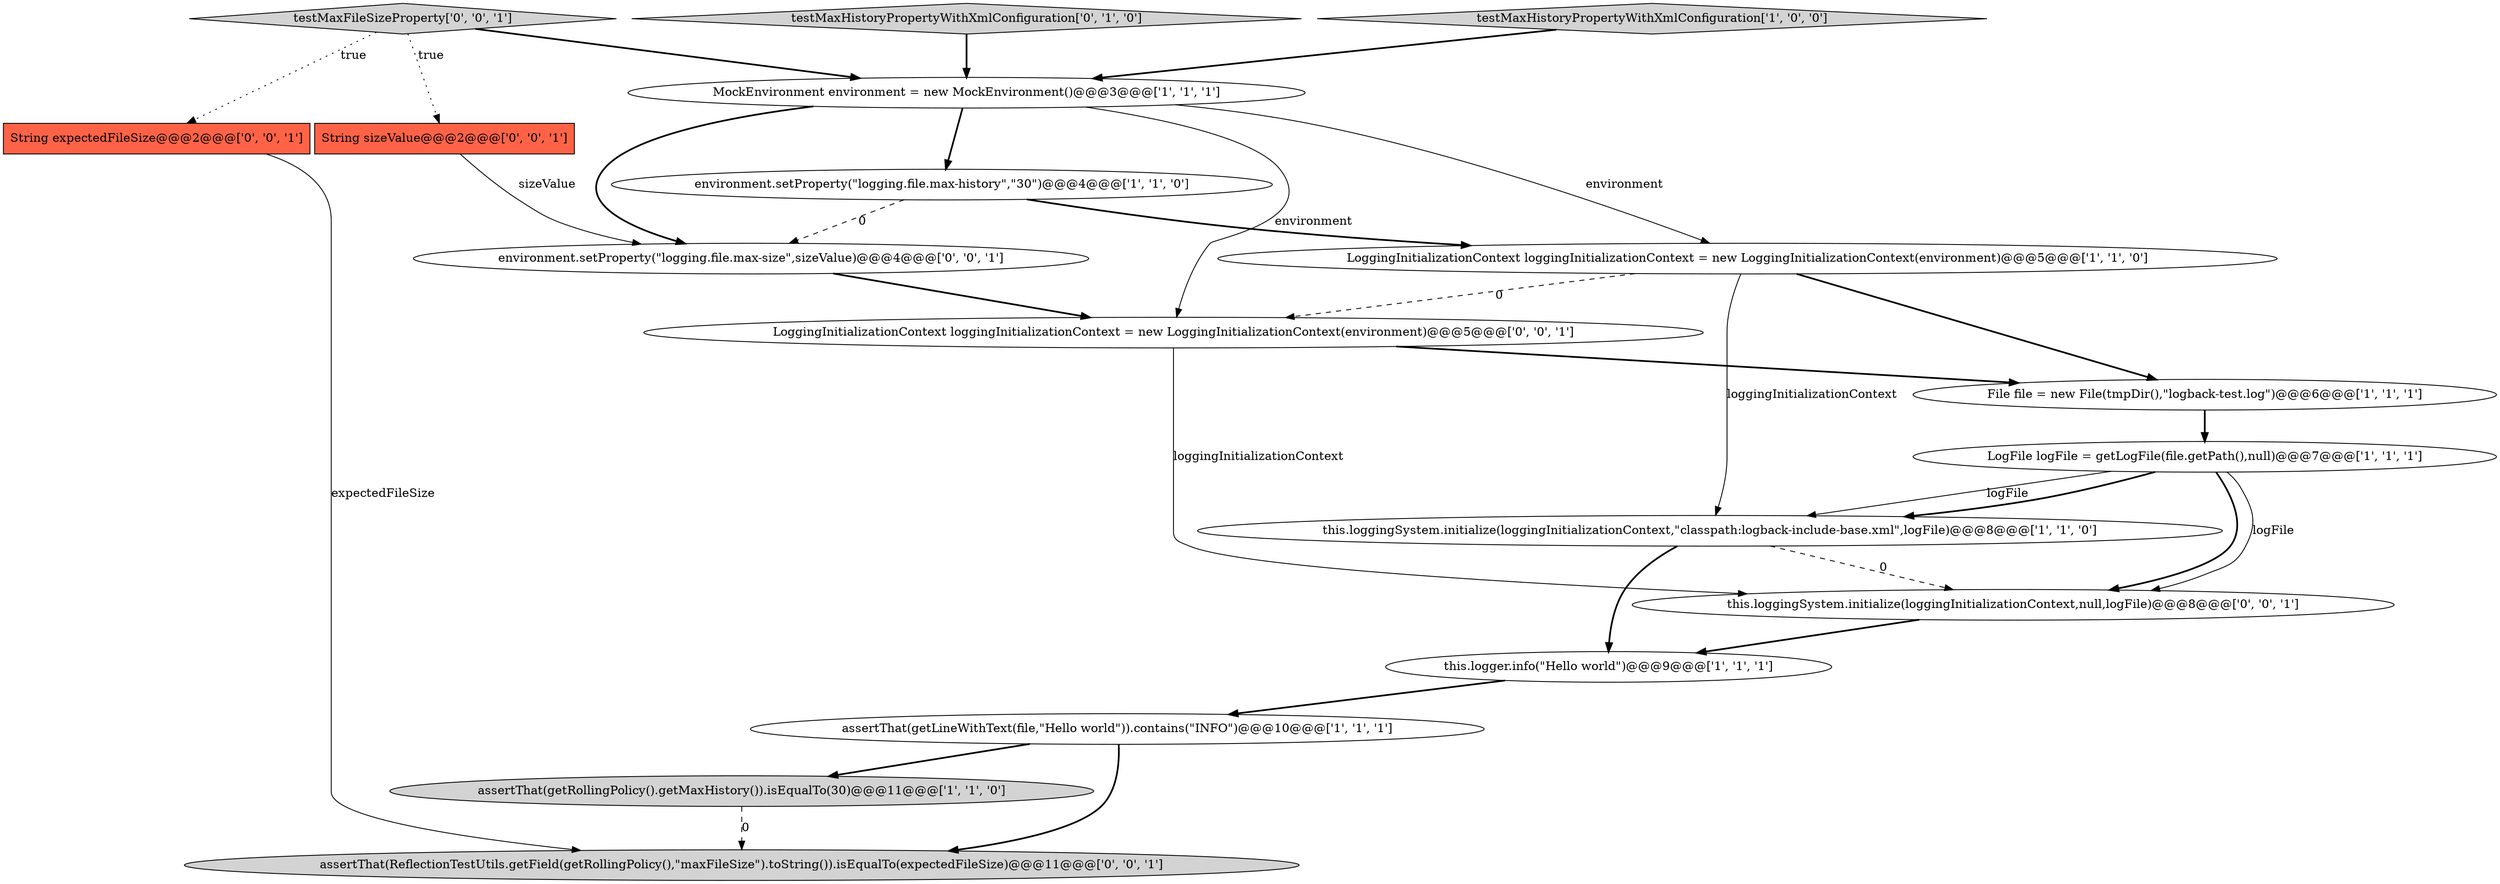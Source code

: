 digraph {
6 [style = filled, label = "LoggingInitializationContext loggingInitializationContext = new LoggingInitializationContext(environment)@@@5@@@['1', '1', '0']", fillcolor = white, shape = ellipse image = "AAA0AAABBB1BBB"];
9 [style = filled, label = "MockEnvironment environment = new MockEnvironment()@@@3@@@['1', '1', '1']", fillcolor = white, shape = ellipse image = "AAA0AAABBB1BBB"];
17 [style = filled, label = "assertThat(ReflectionTestUtils.getField(getRollingPolicy(),\"maxFileSize\").toString()).isEqualTo(expectedFileSize)@@@11@@@['0', '0', '1']", fillcolor = lightgray, shape = ellipse image = "AAA0AAABBB3BBB"];
11 [style = filled, label = "environment.setProperty(\"logging.file.max-size\",sizeValue)@@@4@@@['0', '0', '1']", fillcolor = white, shape = ellipse image = "AAA0AAABBB3BBB"];
7 [style = filled, label = "this.loggingSystem.initialize(loggingInitializationContext,\"classpath:logback-include-base.xml\",logFile)@@@8@@@['1', '1', '0']", fillcolor = white, shape = ellipse image = "AAA0AAABBB1BBB"];
5 [style = filled, label = "environment.setProperty(\"logging.file.max-history\",\"30\")@@@4@@@['1', '1', '0']", fillcolor = white, shape = ellipse image = "AAA0AAABBB1BBB"];
14 [style = filled, label = "this.loggingSystem.initialize(loggingInitializationContext,null,logFile)@@@8@@@['0', '0', '1']", fillcolor = white, shape = ellipse image = "AAA0AAABBB3BBB"];
0 [style = filled, label = "assertThat(getRollingPolicy().getMaxHistory()).isEqualTo(30)@@@11@@@['1', '1', '0']", fillcolor = lightgray, shape = ellipse image = "AAA0AAABBB1BBB"];
16 [style = filled, label = "testMaxFileSizeProperty['0', '0', '1']", fillcolor = lightgray, shape = diamond image = "AAA0AAABBB3BBB"];
13 [style = filled, label = "LoggingInitializationContext loggingInitializationContext = new LoggingInitializationContext(environment)@@@5@@@['0', '0', '1']", fillcolor = white, shape = ellipse image = "AAA0AAABBB3BBB"];
15 [style = filled, label = "String sizeValue@@@2@@@['0', '0', '1']", fillcolor = tomato, shape = box image = "AAA0AAABBB3BBB"];
3 [style = filled, label = "LogFile logFile = getLogFile(file.getPath(),null)@@@7@@@['1', '1', '1']", fillcolor = white, shape = ellipse image = "AAA0AAABBB1BBB"];
10 [style = filled, label = "testMaxHistoryPropertyWithXmlConfiguration['0', '1', '0']", fillcolor = lightgray, shape = diamond image = "AAA0AAABBB2BBB"];
12 [style = filled, label = "String expectedFileSize@@@2@@@['0', '0', '1']", fillcolor = tomato, shape = box image = "AAA0AAABBB3BBB"];
8 [style = filled, label = "File file = new File(tmpDir(),\"logback-test.log\")@@@6@@@['1', '1', '1']", fillcolor = white, shape = ellipse image = "AAA0AAABBB1BBB"];
2 [style = filled, label = "assertThat(getLineWithText(file,\"Hello world\")).contains(\"INFO\")@@@10@@@['1', '1', '1']", fillcolor = white, shape = ellipse image = "AAA0AAABBB1BBB"];
4 [style = filled, label = "testMaxHistoryPropertyWithXmlConfiguration['1', '0', '0']", fillcolor = lightgray, shape = diamond image = "AAA0AAABBB1BBB"];
1 [style = filled, label = "this.logger.info(\"Hello world\")@@@9@@@['1', '1', '1']", fillcolor = white, shape = ellipse image = "AAA0AAABBB1BBB"];
3->14 [style = bold, label=""];
9->11 [style = bold, label=""];
10->9 [style = bold, label=""];
6->13 [style = dashed, label="0"];
3->7 [style = solid, label="logFile"];
3->7 [style = bold, label=""];
6->8 [style = bold, label=""];
16->15 [style = dotted, label="true"];
12->17 [style = solid, label="expectedFileSize"];
5->11 [style = dashed, label="0"];
2->17 [style = bold, label=""];
8->3 [style = bold, label=""];
14->1 [style = bold, label=""];
9->13 [style = solid, label="environment"];
13->14 [style = solid, label="loggingInitializationContext"];
16->12 [style = dotted, label="true"];
15->11 [style = solid, label="sizeValue"];
4->9 [style = bold, label=""];
3->14 [style = solid, label="logFile"];
11->13 [style = bold, label=""];
0->17 [style = dashed, label="0"];
2->0 [style = bold, label=""];
7->14 [style = dashed, label="0"];
7->1 [style = bold, label=""];
13->8 [style = bold, label=""];
9->6 [style = solid, label="environment"];
9->5 [style = bold, label=""];
6->7 [style = solid, label="loggingInitializationContext"];
1->2 [style = bold, label=""];
5->6 [style = bold, label=""];
16->9 [style = bold, label=""];
}
